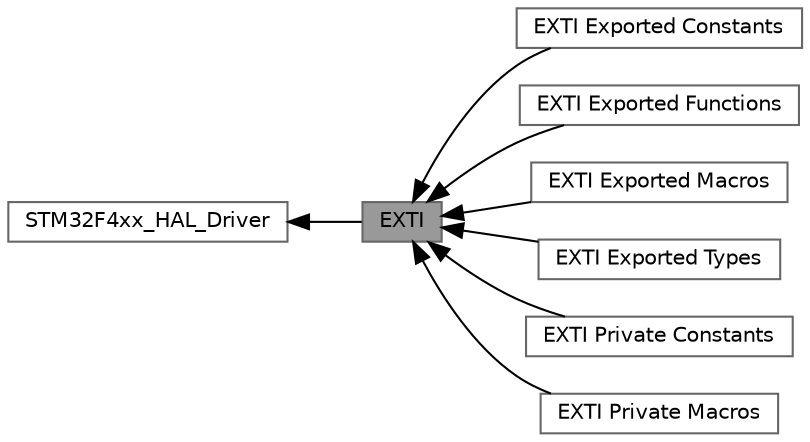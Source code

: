 digraph "EXTI"
{
 // LATEX_PDF_SIZE
  bgcolor="transparent";
  edge [fontname=Helvetica,fontsize=10,labelfontname=Helvetica,labelfontsize=10];
  node [fontname=Helvetica,fontsize=10,shape=box,height=0.2,width=0.4];
  rankdir=LR;
  Node1 [id="Node000001",label="EXTI",height=0.2,width=0.4,color="gray40", fillcolor="grey60", style="filled", fontcolor="black",tooltip="EXTI HAL module driver."];
  Node4 [id="Node000004",label="EXTI Exported Constants",height=0.2,width=0.4,color="grey40", fillcolor="white", style="filled",URL="$group__EXTI__Exported__Constants.html",tooltip=" "];
  Node8 [id="Node000008",label="EXTI Exported Functions",height=0.2,width=0.4,color="grey40", fillcolor="white", style="filled",URL="$group__EXTI__Exported__Functions.html",tooltip="EXTI Exported Functions."];
  Node5 [id="Node000005",label="EXTI Exported Macros",height=0.2,width=0.4,color="grey40", fillcolor="white", style="filled",URL="$group__EXTI__Exported__Macros.html",tooltip=" "];
  Node3 [id="Node000003",label="EXTI Exported Types",height=0.2,width=0.4,color="grey40", fillcolor="white", style="filled",URL="$group__EXTI__Exported__Types.html",tooltip=" "];
  Node6 [id="Node000006",label="EXTI Private Constants",height=0.2,width=0.4,color="grey40", fillcolor="white", style="filled",URL="$group__EXTI__Private__Constants.html",tooltip=" "];
  Node7 [id="Node000007",label="EXTI Private Macros",height=0.2,width=0.4,color="grey40", fillcolor="white", style="filled",URL="$group__EXTI__Private__Macros.html",tooltip=" "];
  Node2 [id="Node000002",label="STM32F4xx_HAL_Driver",height=0.2,width=0.4,color="grey40", fillcolor="white", style="filled",URL="$group__STM32F4xx__HAL__Driver.html",tooltip=" "];
  Node2->Node1 [shape=plaintext, dir="back", style="solid"];
  Node1->Node3 [shape=plaintext, dir="back", style="solid"];
  Node1->Node4 [shape=plaintext, dir="back", style="solid"];
  Node1->Node5 [shape=plaintext, dir="back", style="solid"];
  Node1->Node6 [shape=plaintext, dir="back", style="solid"];
  Node1->Node7 [shape=plaintext, dir="back", style="solid"];
  Node1->Node8 [shape=plaintext, dir="back", style="solid"];
}
